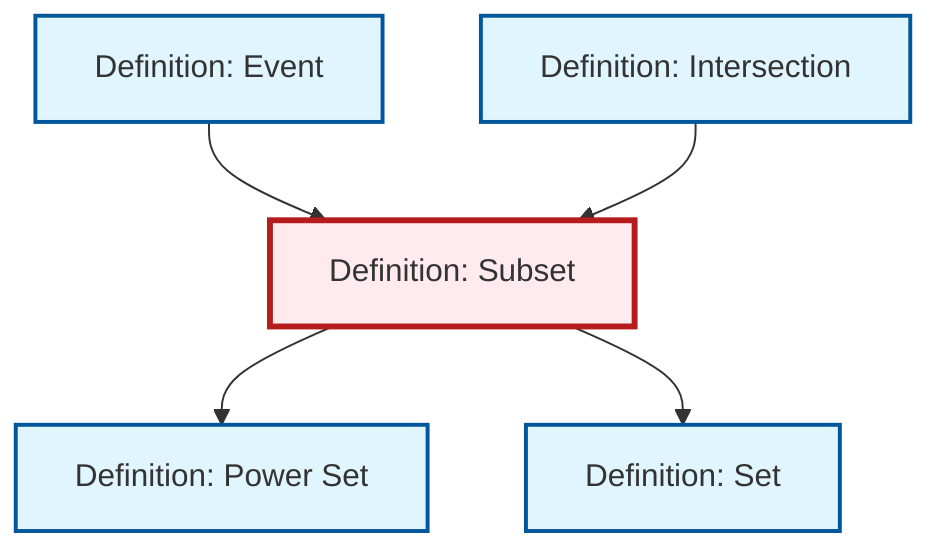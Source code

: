 graph TD
    classDef definition fill:#e1f5fe,stroke:#01579b,stroke-width:2px
    classDef theorem fill:#f3e5f5,stroke:#4a148c,stroke-width:2px
    classDef axiom fill:#fff3e0,stroke:#e65100,stroke-width:2px
    classDef example fill:#e8f5e9,stroke:#1b5e20,stroke-width:2px
    classDef current fill:#ffebee,stroke:#b71c1c,stroke-width:3px
    def-subset["Definition: Subset"]:::definition
    def-event["Definition: Event"]:::definition
    def-intersection["Definition: Intersection"]:::definition
    def-set["Definition: Set"]:::definition
    def-power-set["Definition: Power Set"]:::definition
    def-event --> def-subset
    def-subset --> def-power-set
    def-intersection --> def-subset
    def-subset --> def-set
    class def-subset current